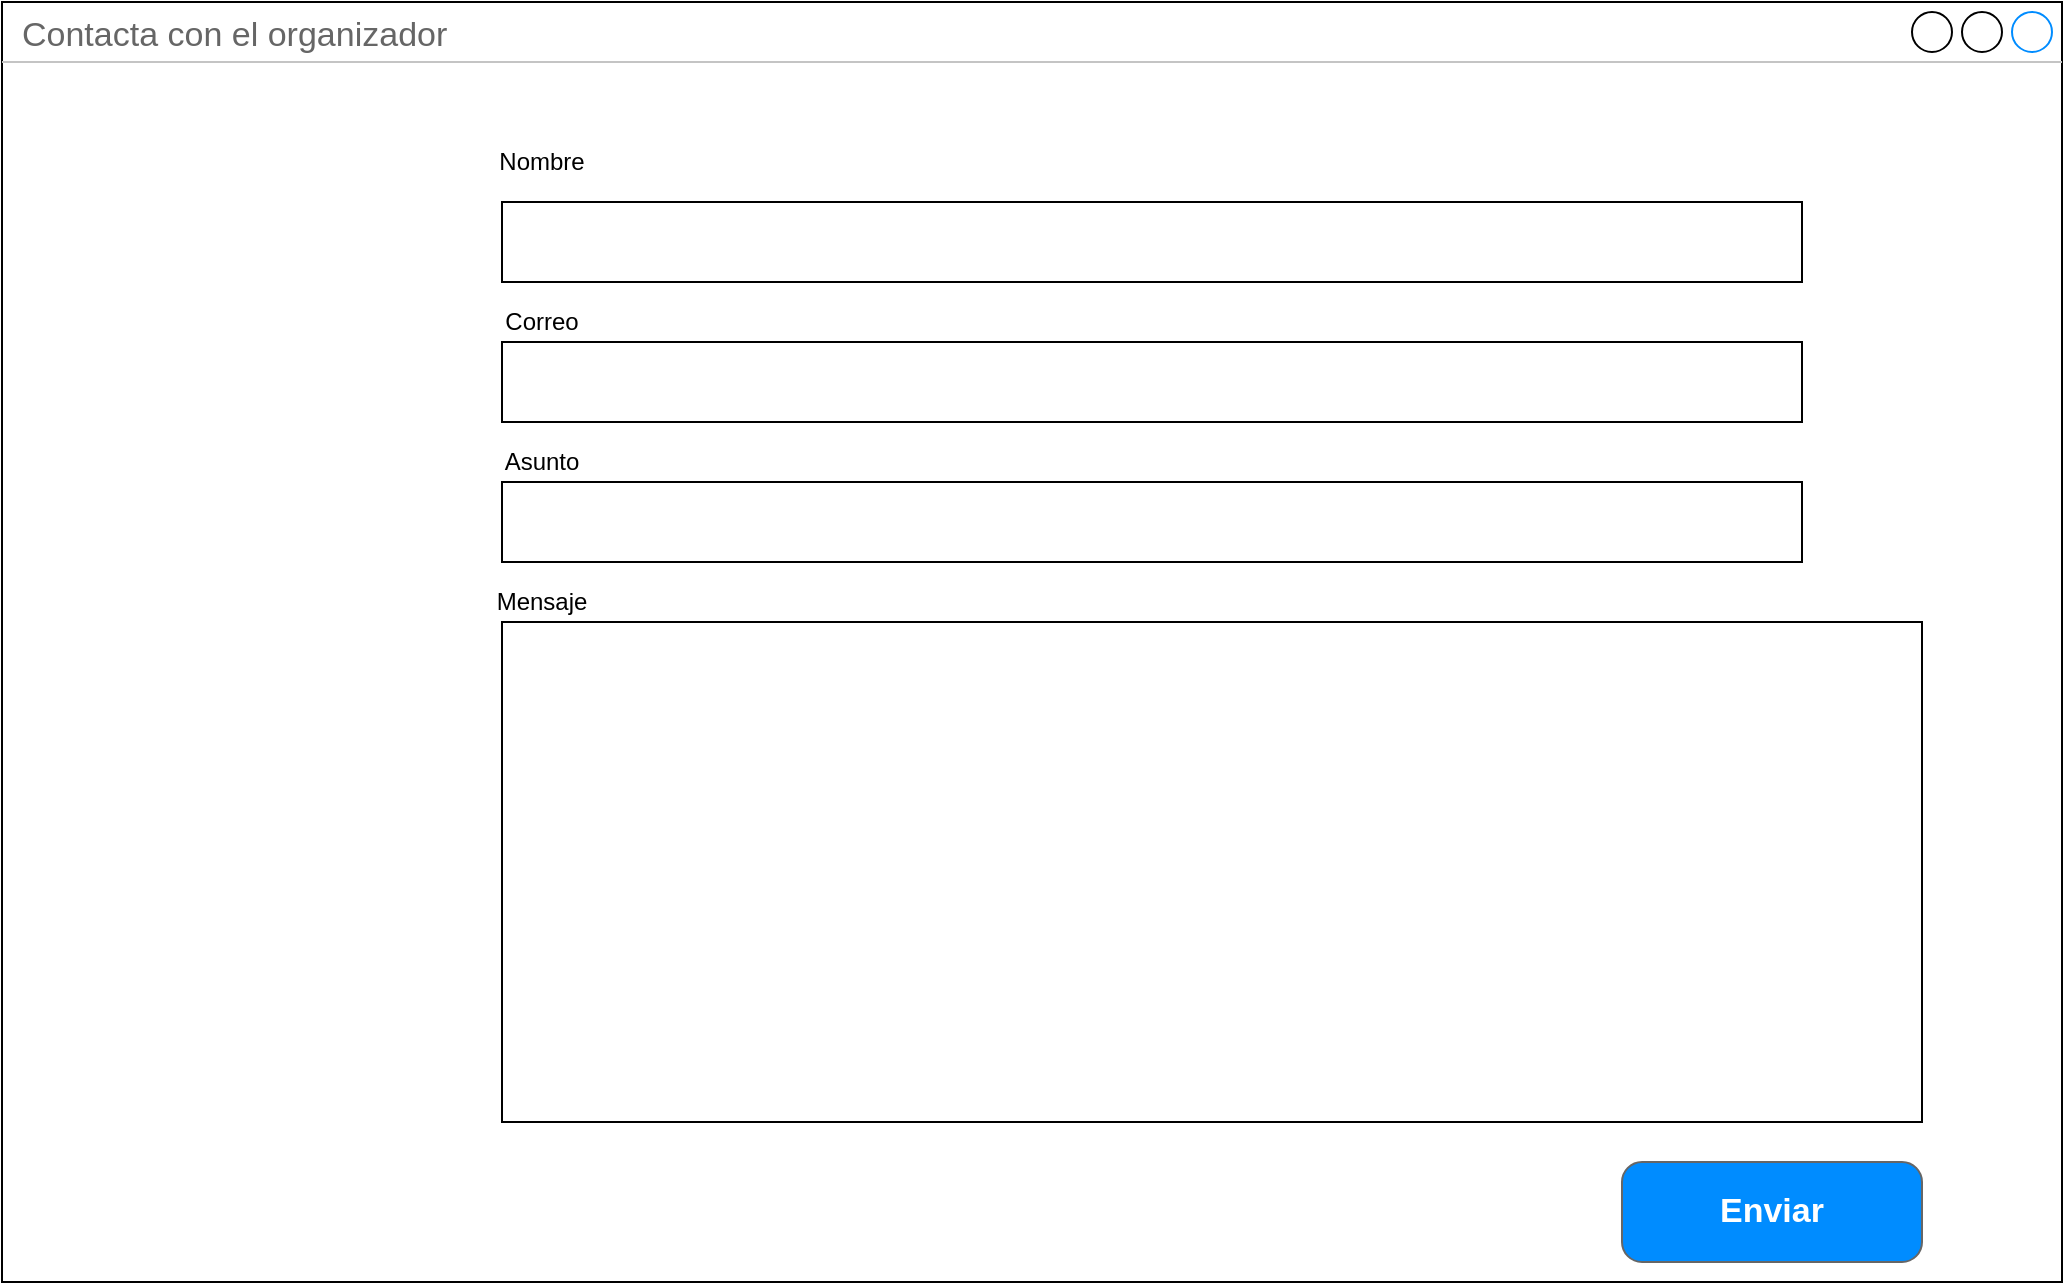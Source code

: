 <mxfile version="12.9.3" type="device"><diagram name="Page-1" id="03018318-947c-dd8e-b7a3-06fadd420f32"><mxGraphModel dx="1422" dy="744" grid="1" gridSize="10" guides="1" tooltips="1" connect="1" arrows="1" fold="1" page="1" pageScale="1" pageWidth="1100" pageHeight="850" background="#ffffff" math="0" shadow="0"><root><mxCell id="0"/><mxCell id="1" parent="0"/><mxCell id="3SI289EAmbJepL8HGpYt-15" value="Contacta con el organizador" style="strokeWidth=1;shadow=0;dashed=0;align=center;html=1;shape=mxgraph.mockup.containers.window;align=left;verticalAlign=top;spacingLeft=8;strokeColor2=#008cff;strokeColor3=#c4c4c4;fontColor=#666666;mainText=;fontSize=17;labelBackgroundColor=none;" vertex="1" parent="1"><mxGeometry x="40" y="40" width="1030" height="640" as="geometry"/></mxCell><mxCell id="3SI289EAmbJepL8HGpYt-22" value="" style="rounded=0;whiteSpace=wrap;html=1;" vertex="1" parent="1"><mxGeometry x="290" y="140" width="650" height="40" as="geometry"/></mxCell><mxCell id="3SI289EAmbJepL8HGpYt-23" value="" style="rounded=0;whiteSpace=wrap;html=1;" vertex="1" parent="1"><mxGeometry x="290" y="210" width="650" height="40" as="geometry"/></mxCell><mxCell id="3SI289EAmbJepL8HGpYt-24" value="" style="rounded=0;whiteSpace=wrap;html=1;" vertex="1" parent="1"><mxGeometry x="290" y="280" width="650" height="40" as="geometry"/></mxCell><mxCell id="3SI289EAmbJepL8HGpYt-25" value="" style="rounded=0;whiteSpace=wrap;html=1;" vertex="1" parent="1"><mxGeometry x="290" y="350" width="710" height="250" as="geometry"/></mxCell><mxCell id="3SI289EAmbJepL8HGpYt-26" value="Enviar" style="strokeWidth=1;shadow=0;dashed=0;align=center;html=1;shape=mxgraph.mockup.buttons.button;strokeColor=#666666;fontColor=#ffffff;mainText=;buttonStyle=round;fontSize=17;fontStyle=1;fillColor=#008cff;whiteSpace=wrap;" vertex="1" parent="1"><mxGeometry x="850" y="620" width="150" height="50" as="geometry"/></mxCell><mxCell id="3SI289EAmbJepL8HGpYt-27" value="Nombre" style="text;html=1;strokeColor=none;fillColor=none;align=center;verticalAlign=middle;whiteSpace=wrap;rounded=0;" vertex="1" parent="1"><mxGeometry x="290" y="110" width="40" height="20" as="geometry"/></mxCell><mxCell id="3SI289EAmbJepL8HGpYt-28" value="Correo" style="text;html=1;strokeColor=none;fillColor=none;align=center;verticalAlign=middle;whiteSpace=wrap;rounded=0;" vertex="1" parent="1"><mxGeometry x="290" y="190" width="40" height="20" as="geometry"/></mxCell><mxCell id="3SI289EAmbJepL8HGpYt-29" value="Asunto" style="text;html=1;strokeColor=none;fillColor=none;align=center;verticalAlign=middle;whiteSpace=wrap;rounded=0;" vertex="1" parent="1"><mxGeometry x="290" y="260" width="40" height="20" as="geometry"/></mxCell><mxCell id="3SI289EAmbJepL8HGpYt-30" value="Mensaje" style="text;html=1;strokeColor=none;fillColor=none;align=center;verticalAlign=middle;whiteSpace=wrap;rounded=0;" vertex="1" parent="1"><mxGeometry x="290" y="330" width="40" height="20" as="geometry"/></mxCell></root></mxGraphModel></diagram></mxfile>